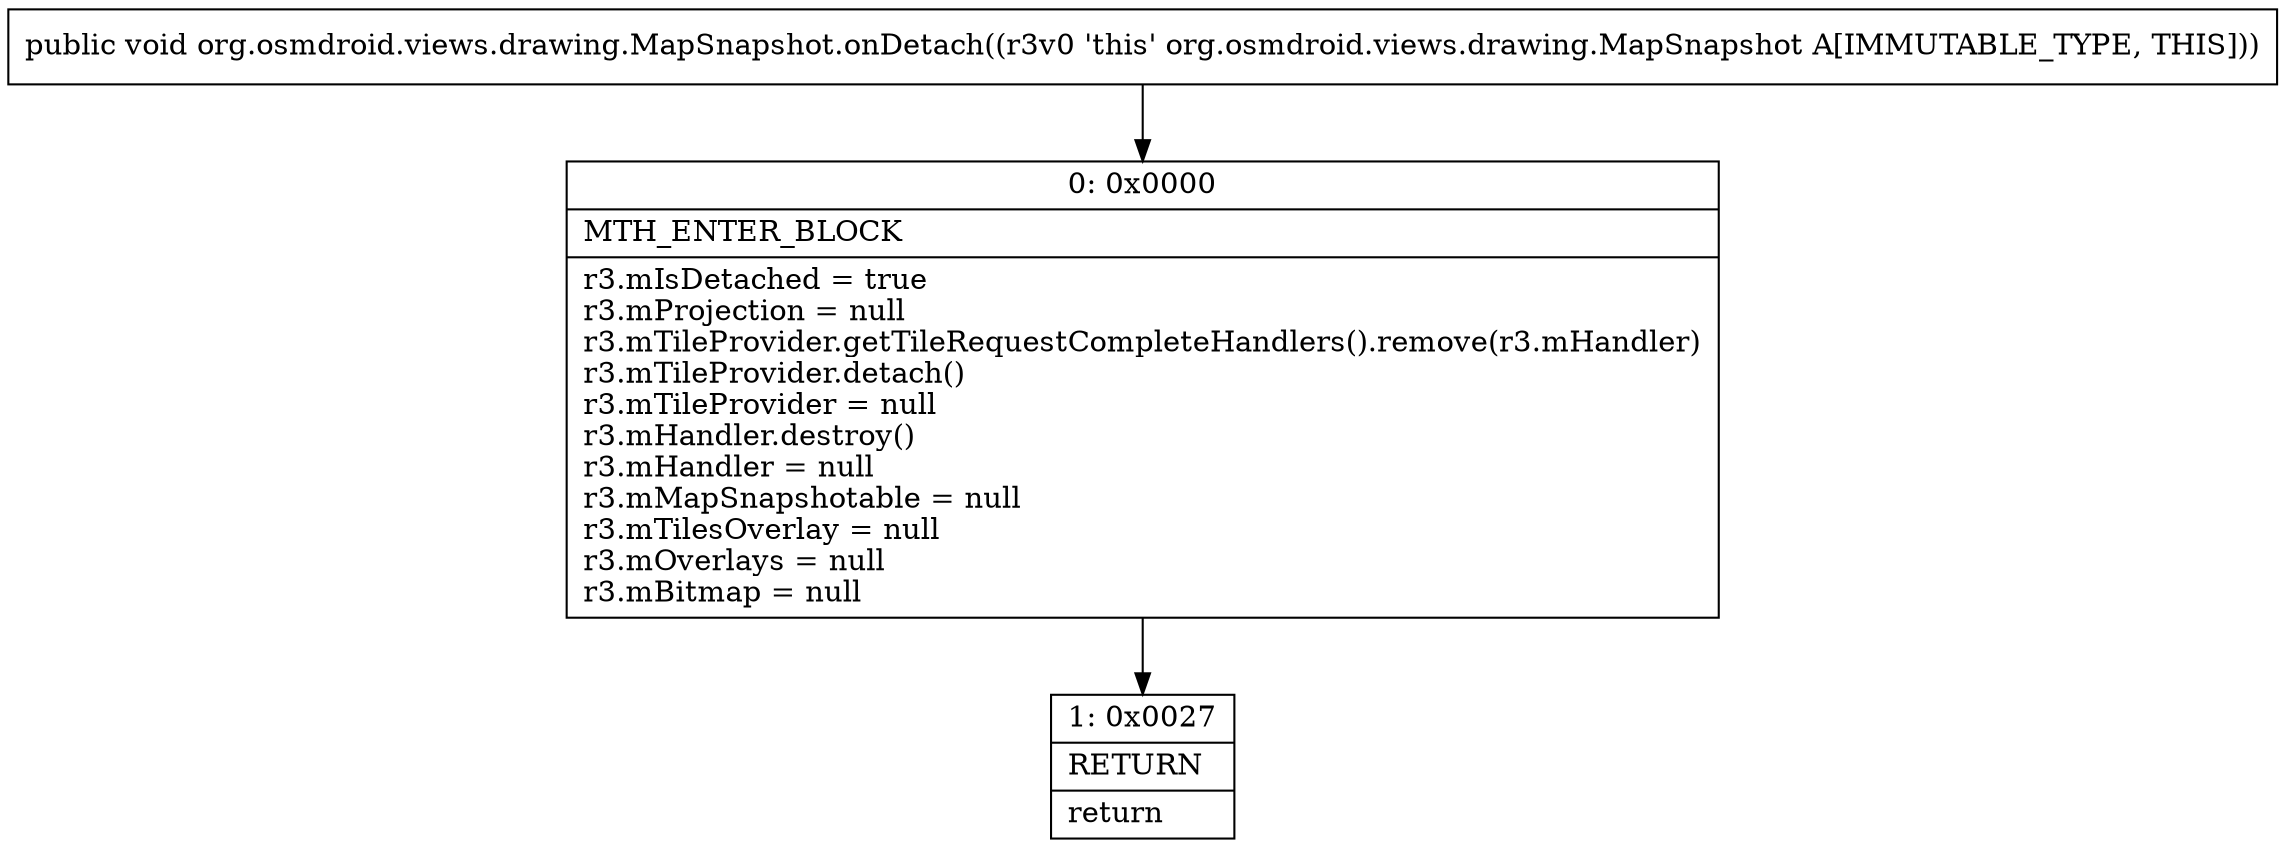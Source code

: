 digraph "CFG fororg.osmdroid.views.drawing.MapSnapshot.onDetach()V" {
Node_0 [shape=record,label="{0\:\ 0x0000|MTH_ENTER_BLOCK\l|r3.mIsDetached = true\lr3.mProjection = null\lr3.mTileProvider.getTileRequestCompleteHandlers().remove(r3.mHandler)\lr3.mTileProvider.detach()\lr3.mTileProvider = null\lr3.mHandler.destroy()\lr3.mHandler = null\lr3.mMapSnapshotable = null\lr3.mTilesOverlay = null\lr3.mOverlays = null\lr3.mBitmap = null\l}"];
Node_1 [shape=record,label="{1\:\ 0x0027|RETURN\l|return\l}"];
MethodNode[shape=record,label="{public void org.osmdroid.views.drawing.MapSnapshot.onDetach((r3v0 'this' org.osmdroid.views.drawing.MapSnapshot A[IMMUTABLE_TYPE, THIS])) }"];
MethodNode -> Node_0;
Node_0 -> Node_1;
}

